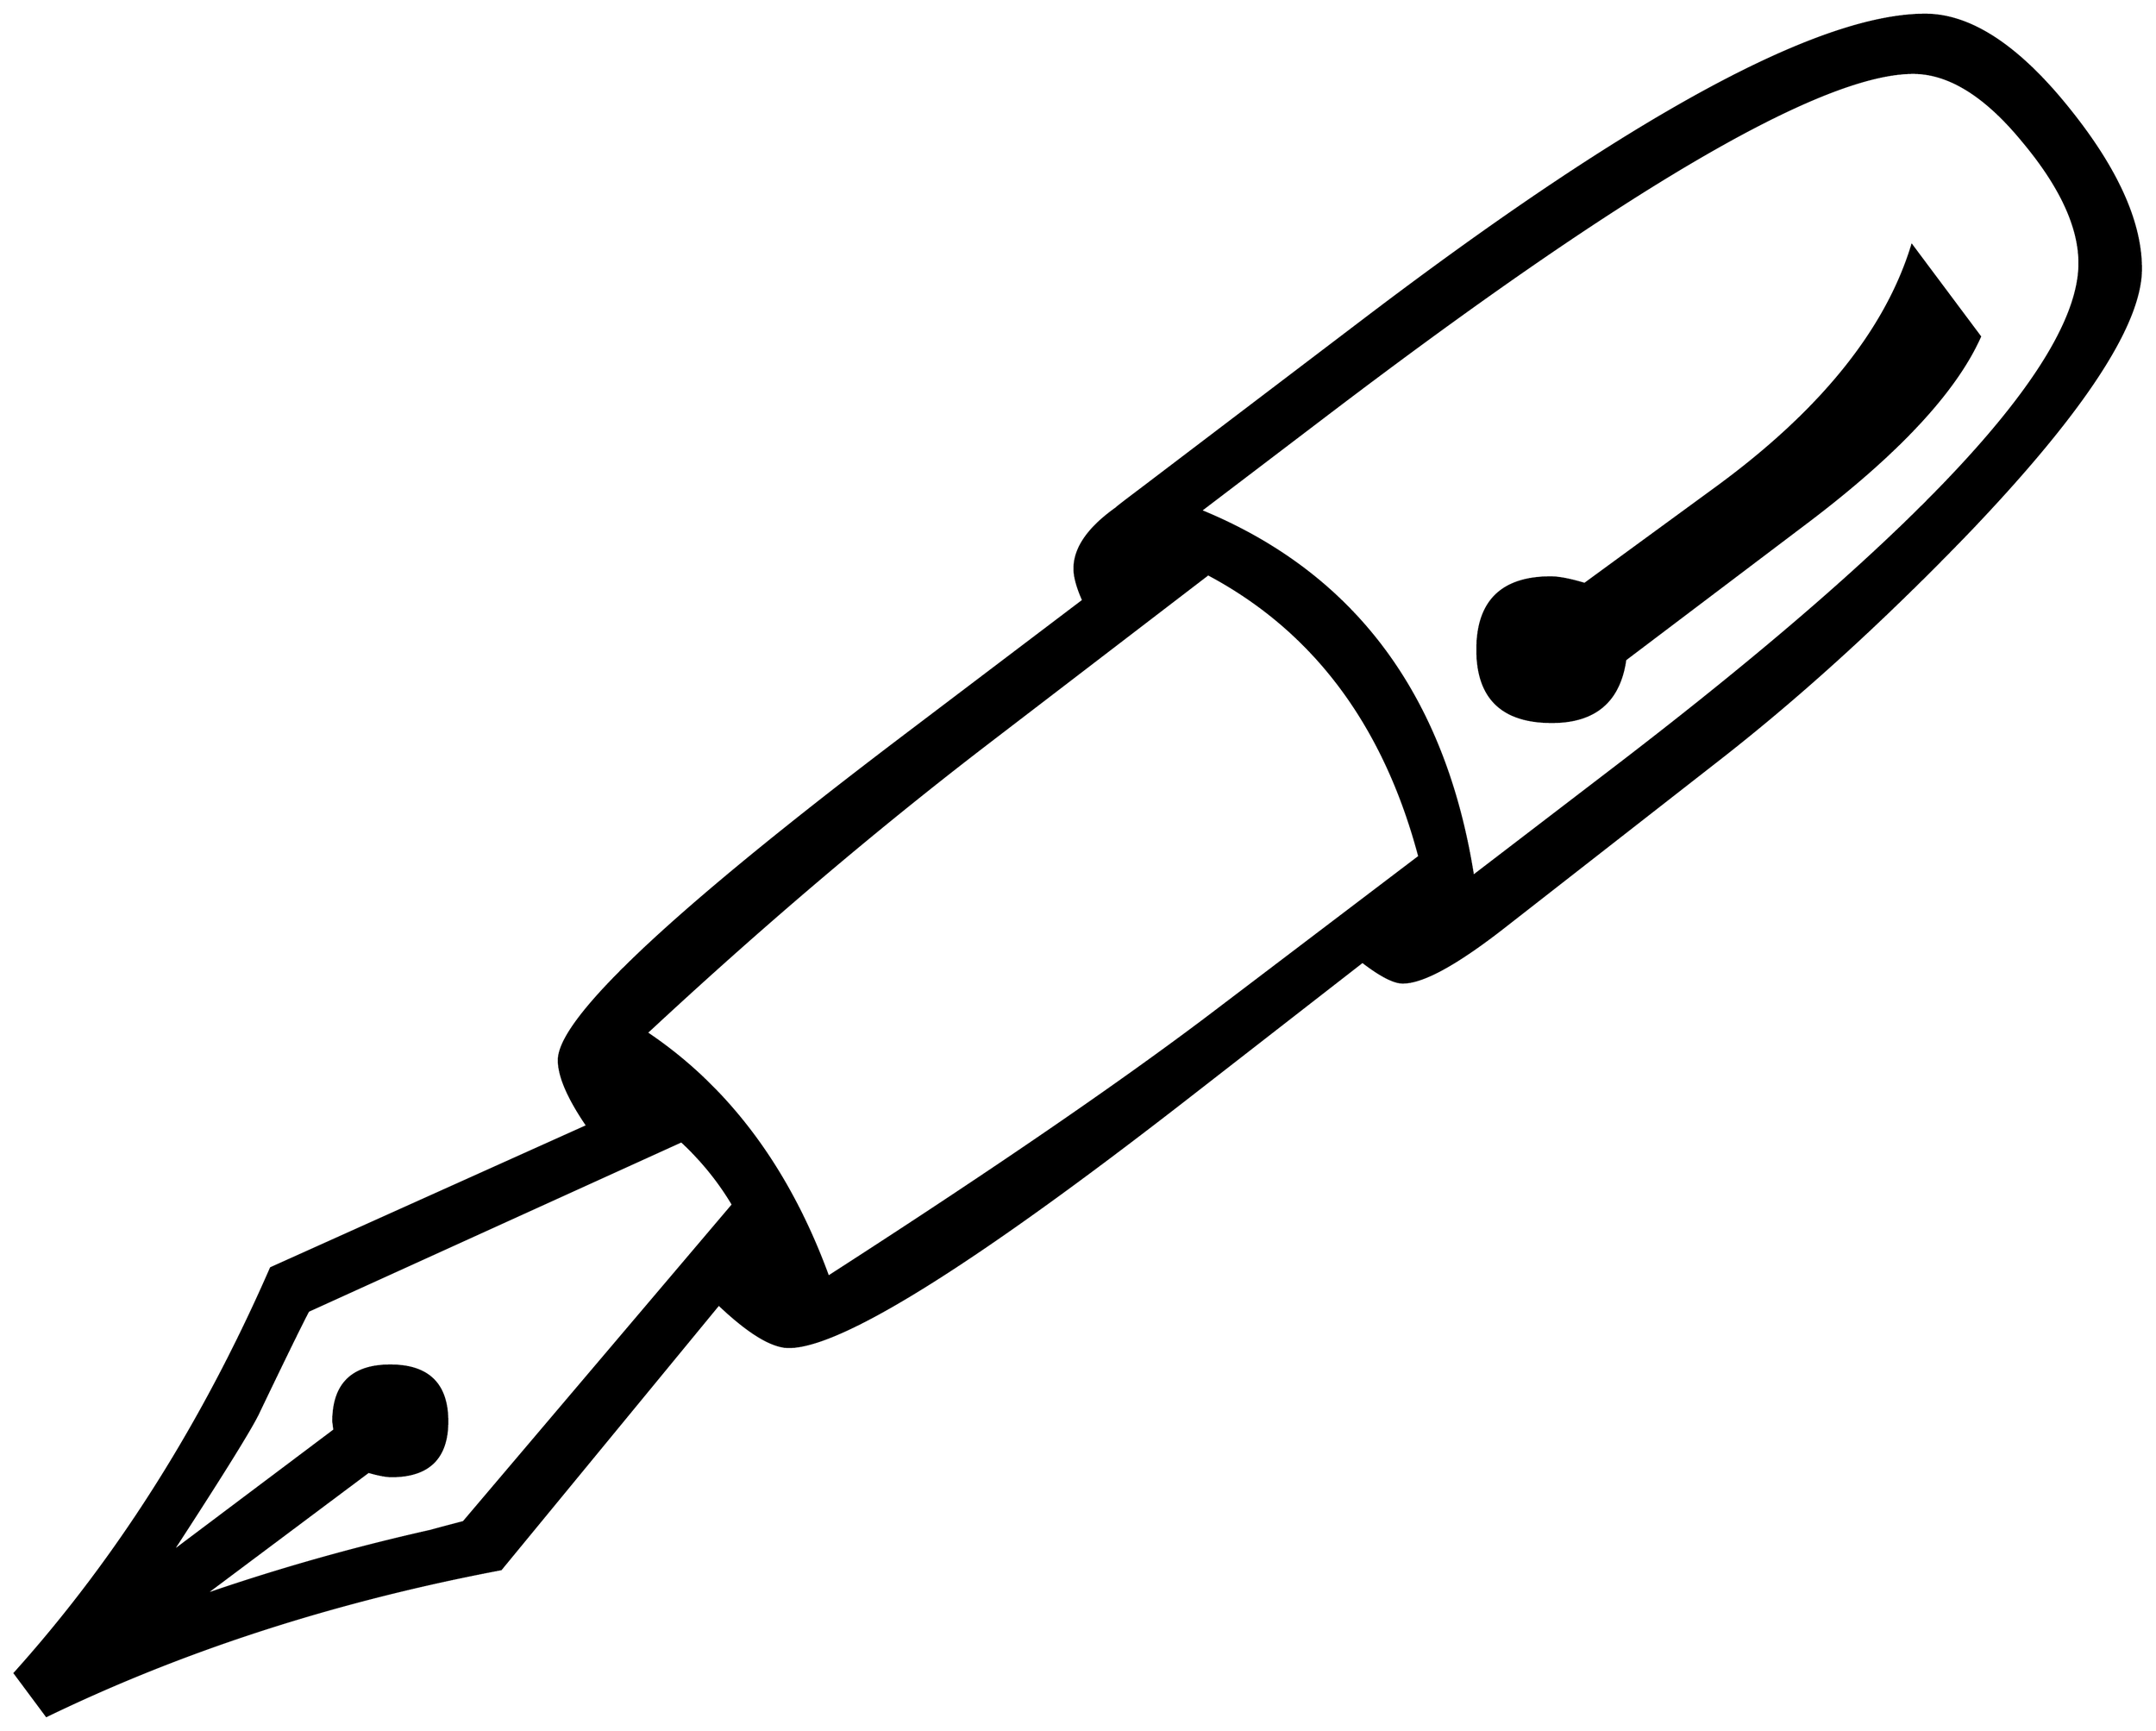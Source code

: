 


\begin{tikzpicture}[y=0.80pt, x=0.80pt, yscale=-1.0, xscale=1.0, inner sep=0pt, outer sep=0pt]
\begin{scope}[shift={(100.0,1864.0)},nonzero rule]
  \path[draw=.,fill=.,line width=1.600pt] (2016.0,-1285.0) ..
    controls (2016.0,-1234.333) and (1963.0,-1153.667) ..
    (1857.0,-1043.0) .. controls (1780.333,-963.667) and
    (1705.333,-895.333) .. (1632.0,-838.0) -- (1436.0,-685.0) ..
    controls (1392.667,-651.0) and (1361.667,-633.667) ..
    (1343.0,-633.0) .. controls (1335.0,-632.333) and
    (1322.333,-638.667) .. (1305.0,-652.0) -- (1143.0,-526.0) ..
    controls (949.0,-375.333) and (828.333,-300.0) .. (781.0,-300.0)
    .. controls (765.667,-300.0) and (744.333,-313.0) ..
    (717.0,-339.0) -- (518.0,-97.0) .. controls (366.667,-68.333)
    and (228.333,-23.667) .. (103.0,37.0) -- (74.0,-2.0) .. controls
    (168.0,-106.667) and (246.0,-230.0) .. (308.0,-372.0) --
    (597.0,-502.0) .. controls (579.667,-527.333) and (571.0,-547.333)
    .. (571.0,-562.0) .. controls (571.0,-600.0) and
    (675.667,-698.333) .. (885.0,-857.0) -- (1050.0,-982.0) ..
    controls (1044.667,-994.0) and (1042.0,-1003.667) ..
    (1042.0,-1011.0) .. controls (1042.0,-1029.667) and
    (1054.667,-1048.0) .. (1080.0,-1066.0) .. controls
    (1081.333,-1067.333) and (1088.667,-1073.0) .. (1102.0,-1083.0) --
    (1306.0,-1238.0) .. controls (1550.667,-1424.0) and
    (1721.667,-1517.0) .. (1819.0,-1517.0) .. controls
    (1860.333,-1517.0) and (1904.0,-1488.333) .. (1950.0,-1431.0) ..
    controls (1994.0,-1376.333) and (2016.0,-1327.667) ..
    (2016.0,-1285.0) -- cycle(1960.0,-1290.0) .. controls
    (1960.0,-1323.333) and (1942.667,-1360.667) .. (1908.0,-1402.0) ..
    controls (1874.0,-1443.333) and (1840.667,-1464.0) ..
    (1808.0,-1464.0) .. controls (1724.667,-1464.0) and
    (1546.667,-1360.333) .. (1274.0,-1153.0) -- (1157.0,-1064.0) ..
    controls (1297.0,-1006.667) and (1380.0,-895.333) ..
    (1406.0,-730.0) -- (1534.0,-828.0) .. controls
    (1818.0,-1045.333) and (1960.0,-1199.333) .. (1960.0,-1290.0) --
    cycle(1357.0,-748.0) .. controls (1325.0,-868.667) and
    (1260.667,-954.667) .. (1164.0,-1006.0) -- (963.0,-852.0) ..
    controls (860.333,-773.333) and (756.333,-685.0) .. (651.0,-587.0)
    .. controls (725.667,-537.0) and (781.0,-462.667) ..
    (817.0,-364.0) .. controls (965.0,-459.333) and
    (1081.333,-539.0) .. (1166.0,-603.0) -- (1357.0,-748.0) --
    cycle(730.0,-430.0) .. controls (717.333,-451.333) and
    (701.667,-470.667) .. (683.0,-488.0) -- (342.0,-333.0) ..
    controls (335.333,-320.333) and (320.333,-289.667) .. (297.0,-241.0)
    .. controls (291.0,-227.667) and (264.333,-184.667) ..
    (217.0,-112.0) -- (366.0,-224.0) -- (365.0,-232.0) ..
    controls (365.0,-266.0) and (382.333,-283.0) .. (417.0,-283.0)
    .. controls (451.667,-283.0) and (469.0,-266.0) ..
    (469.0,-232.0) .. controls (469.0,-198.667) and (452.0,-182.0)
    .. (418.0,-182.0) .. controls (413.333,-182.0) and
    (406.333,-183.333) .. (397.0,-186.0) -- (246.0,-73.0) ..
    controls (313.333,-96.333) and (382.667,-116.0) .. (454.0,-132.0)
    .. controls (458.667,-133.333) and (468.667,-136.0) ..
    (484.0,-140.0) -- (730.0,-430.0) -- cycle(1869.0,-1223.0) ..
    controls (1846.333,-1172.333) and (1793.0,-1115.333) ..
    (1709.0,-1052.0) -- (1545.0,-928.0) .. controls
    (1539.667,-890.0) and (1517.333,-871.0) .. (1478.0,-871.0) ..
    controls (1432.667,-871.0) and (1410.0,-893.0) ..
    (1410.0,-937.0) .. controls (1410.0,-981.0) and
    (1432.333,-1003.0) .. (1477.0,-1003.0) .. controls
    (1484.333,-1003.0) and (1494.667,-1001.0) .. (1508.0,-997.0) --
    (1627.0,-1084.0) .. controls (1723.0,-1154.0) and
    (1783.0,-1228.0) .. (1807.0,-1306.0) -- (1869.0,-1223.0) --
    cycle;
\end{scope}

\end{tikzpicture}

